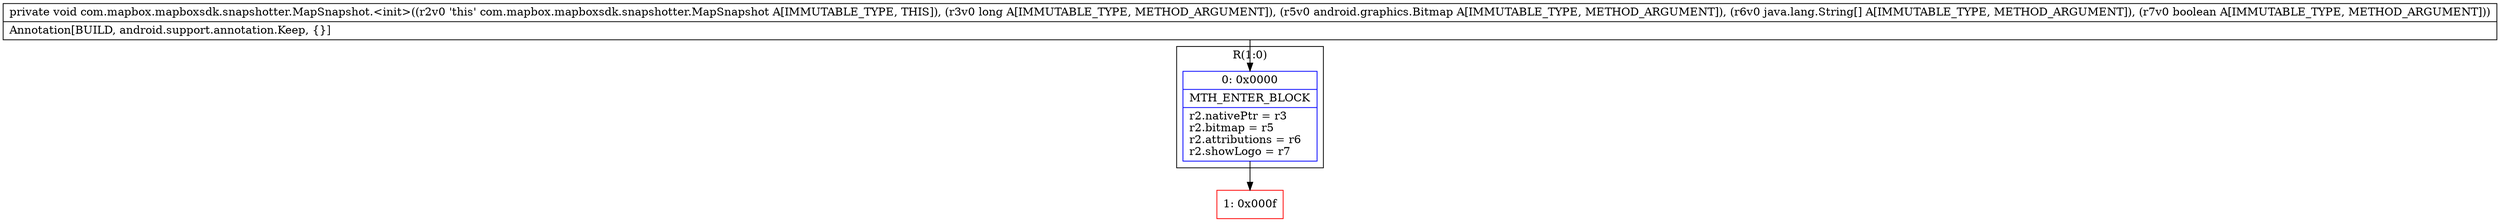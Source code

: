 digraph "CFG forcom.mapbox.mapboxsdk.snapshotter.MapSnapshot.\<init\>(JLandroid\/graphics\/Bitmap;[Ljava\/lang\/String;Z)V" {
subgraph cluster_Region_1827700214 {
label = "R(1:0)";
node [shape=record,color=blue];
Node_0 [shape=record,label="{0\:\ 0x0000|MTH_ENTER_BLOCK\l|r2.nativePtr = r3\lr2.bitmap = r5\lr2.attributions = r6\lr2.showLogo = r7\l}"];
}
Node_1 [shape=record,color=red,label="{1\:\ 0x000f}"];
MethodNode[shape=record,label="{private void com.mapbox.mapboxsdk.snapshotter.MapSnapshot.\<init\>((r2v0 'this' com.mapbox.mapboxsdk.snapshotter.MapSnapshot A[IMMUTABLE_TYPE, THIS]), (r3v0 long A[IMMUTABLE_TYPE, METHOD_ARGUMENT]), (r5v0 android.graphics.Bitmap A[IMMUTABLE_TYPE, METHOD_ARGUMENT]), (r6v0 java.lang.String[] A[IMMUTABLE_TYPE, METHOD_ARGUMENT]), (r7v0 boolean A[IMMUTABLE_TYPE, METHOD_ARGUMENT]))  | Annotation[BUILD, android.support.annotation.Keep, \{\}]\l}"];
MethodNode -> Node_0;
Node_0 -> Node_1;
}

